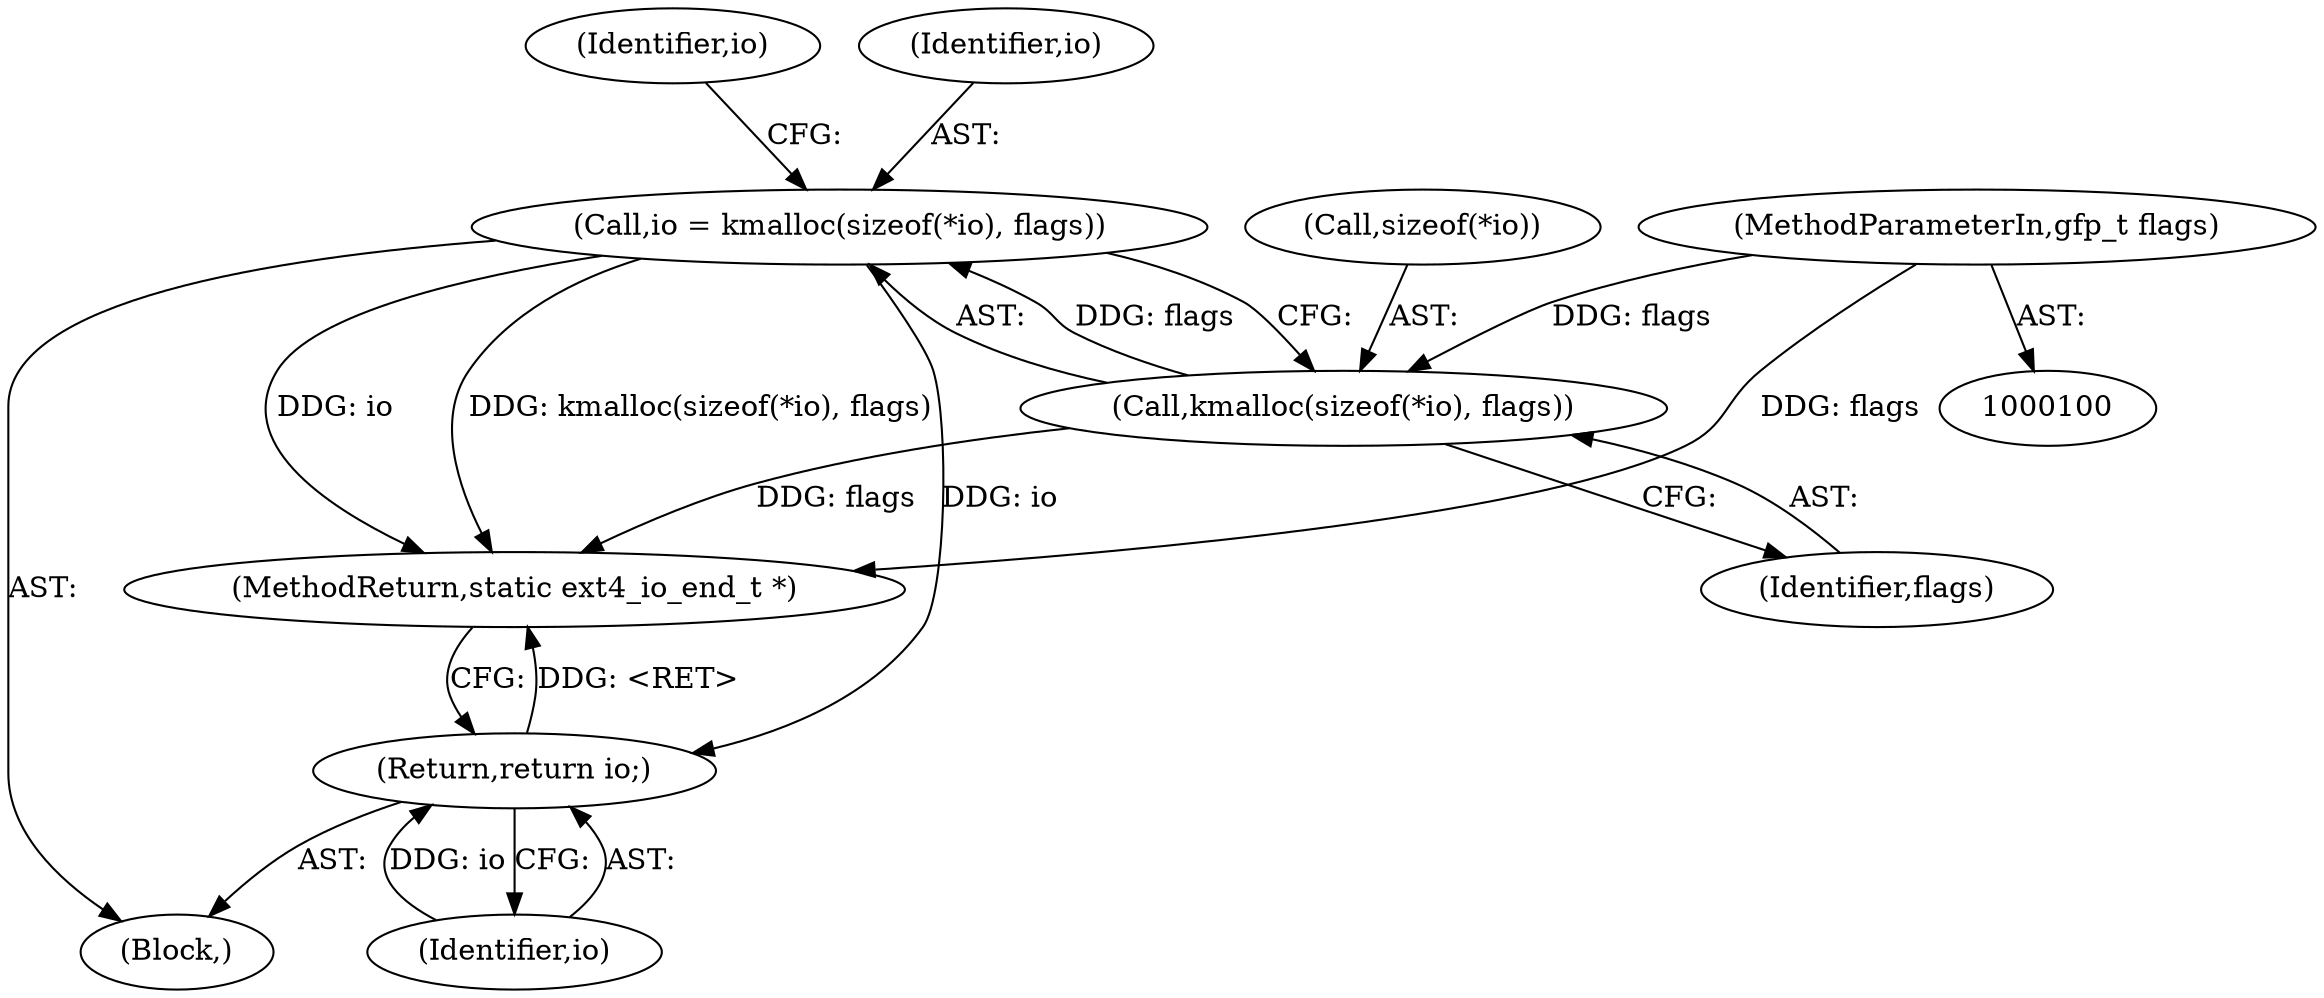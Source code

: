 digraph "0_linux_744692dc059845b2a3022119871846e74d4f6e11_9@API" {
"1000108" [label="(Call,io = kmalloc(sizeof(*io), flags))"];
"1000110" [label="(Call,kmalloc(sizeof(*io), flags))"];
"1000102" [label="(MethodParameterIn,gfp_t flags)"];
"1000156" [label="(Return,return io;)"];
"1000108" [label="(Call,io = kmalloc(sizeof(*io), flags))"];
"1000116" [label="(Identifier,io)"];
"1000103" [label="(Block,)"];
"1000114" [label="(Identifier,flags)"];
"1000157" [label="(Identifier,io)"];
"1000111" [label="(Call,sizeof(*io))"];
"1000110" [label="(Call,kmalloc(sizeof(*io), flags))"];
"1000109" [label="(Identifier,io)"];
"1000102" [label="(MethodParameterIn,gfp_t flags)"];
"1000158" [label="(MethodReturn,static ext4_io_end_t *)"];
"1000156" [label="(Return,return io;)"];
"1000108" -> "1000103"  [label="AST: "];
"1000108" -> "1000110"  [label="CFG: "];
"1000109" -> "1000108"  [label="AST: "];
"1000110" -> "1000108"  [label="AST: "];
"1000116" -> "1000108"  [label="CFG: "];
"1000108" -> "1000158"  [label="DDG: io"];
"1000108" -> "1000158"  [label="DDG: kmalloc(sizeof(*io), flags)"];
"1000110" -> "1000108"  [label="DDG: flags"];
"1000108" -> "1000156"  [label="DDG: io"];
"1000110" -> "1000114"  [label="CFG: "];
"1000111" -> "1000110"  [label="AST: "];
"1000114" -> "1000110"  [label="AST: "];
"1000110" -> "1000158"  [label="DDG: flags"];
"1000102" -> "1000110"  [label="DDG: flags"];
"1000102" -> "1000100"  [label="AST: "];
"1000102" -> "1000158"  [label="DDG: flags"];
"1000156" -> "1000103"  [label="AST: "];
"1000156" -> "1000157"  [label="CFG: "];
"1000157" -> "1000156"  [label="AST: "];
"1000158" -> "1000156"  [label="CFG: "];
"1000156" -> "1000158"  [label="DDG: <RET>"];
"1000157" -> "1000156"  [label="DDG: io"];
}
